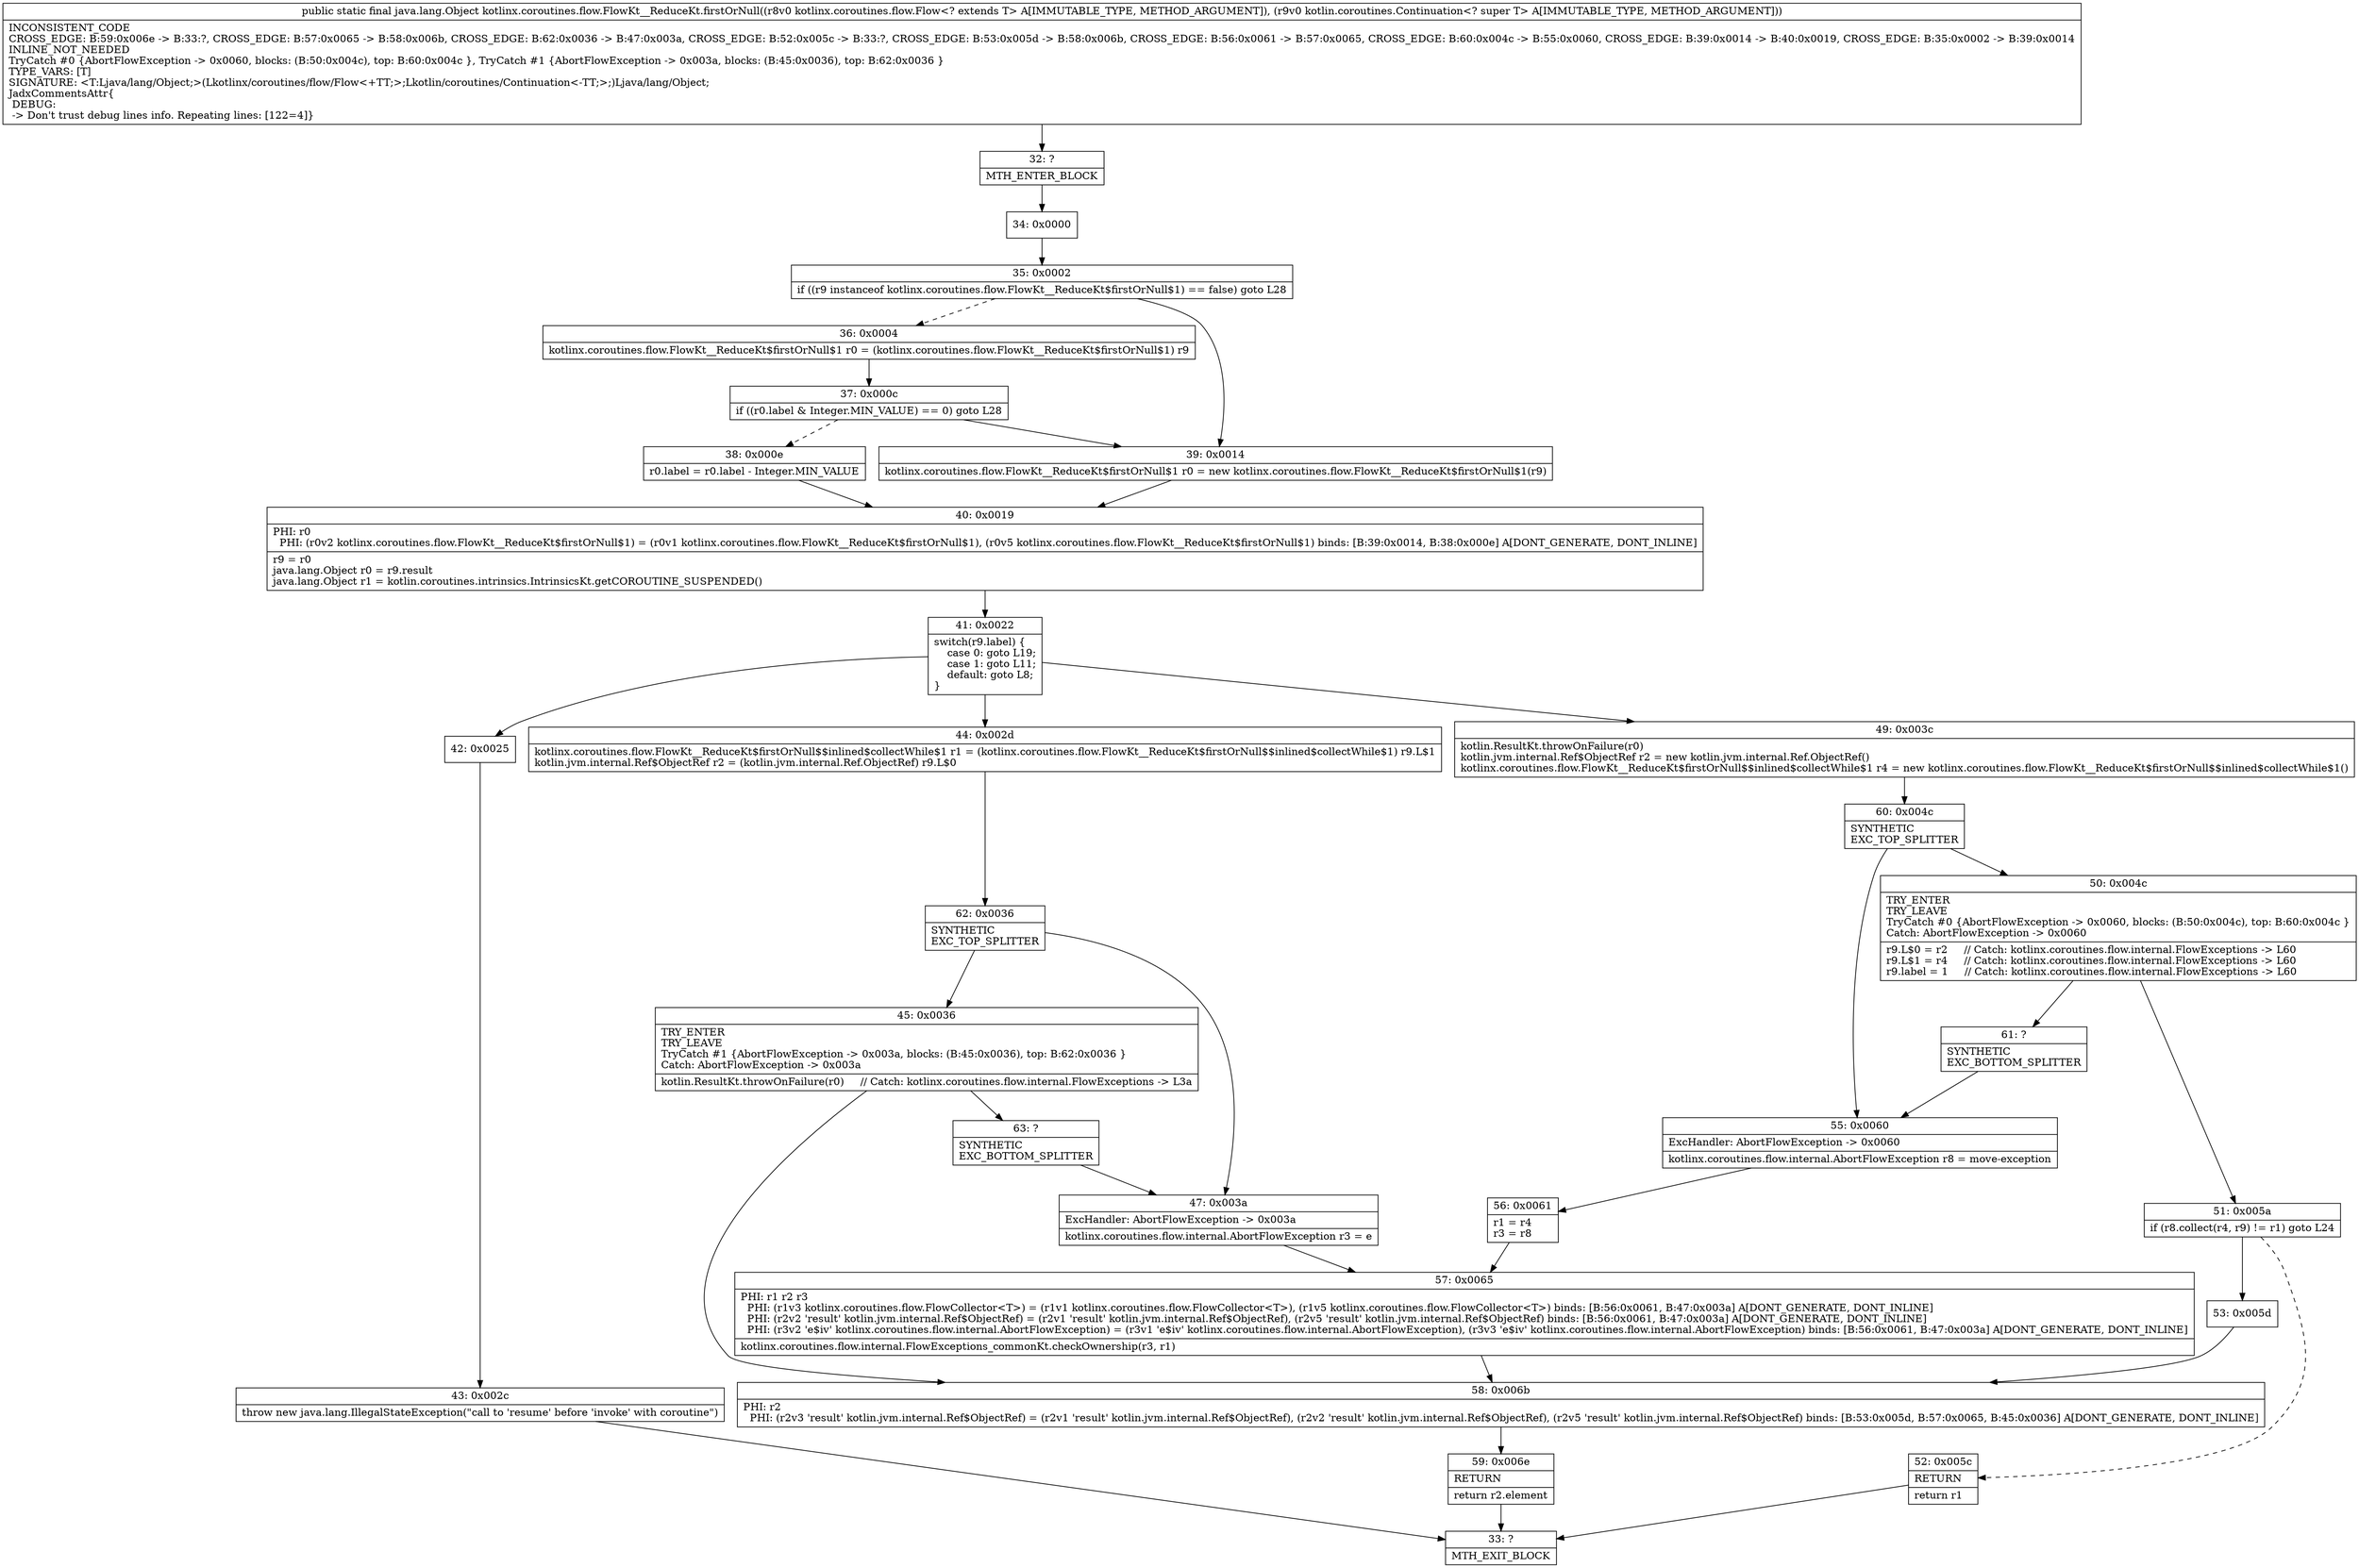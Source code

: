 digraph "CFG forkotlinx.coroutines.flow.FlowKt__ReduceKt.firstOrNull(Lkotlinx\/coroutines\/flow\/Flow;Lkotlin\/coroutines\/Continuation;)Ljava\/lang\/Object;" {
Node_32 [shape=record,label="{32\:\ ?|MTH_ENTER_BLOCK\l}"];
Node_34 [shape=record,label="{34\:\ 0x0000}"];
Node_35 [shape=record,label="{35\:\ 0x0002|if ((r9 instanceof kotlinx.coroutines.flow.FlowKt__ReduceKt$firstOrNull$1) == false) goto L28\l}"];
Node_36 [shape=record,label="{36\:\ 0x0004|kotlinx.coroutines.flow.FlowKt__ReduceKt$firstOrNull$1 r0 = (kotlinx.coroutines.flow.FlowKt__ReduceKt$firstOrNull$1) r9\l}"];
Node_37 [shape=record,label="{37\:\ 0x000c|if ((r0.label & Integer.MIN_VALUE) == 0) goto L28\l}"];
Node_38 [shape=record,label="{38\:\ 0x000e|r0.label = r0.label \- Integer.MIN_VALUE\l}"];
Node_40 [shape=record,label="{40\:\ 0x0019|PHI: r0 \l  PHI: (r0v2 kotlinx.coroutines.flow.FlowKt__ReduceKt$firstOrNull$1) = (r0v1 kotlinx.coroutines.flow.FlowKt__ReduceKt$firstOrNull$1), (r0v5 kotlinx.coroutines.flow.FlowKt__ReduceKt$firstOrNull$1) binds: [B:39:0x0014, B:38:0x000e] A[DONT_GENERATE, DONT_INLINE]\l|r9 = r0\ljava.lang.Object r0 = r9.result\ljava.lang.Object r1 = kotlin.coroutines.intrinsics.IntrinsicsKt.getCOROUTINE_SUSPENDED()\l}"];
Node_41 [shape=record,label="{41\:\ 0x0022|switch(r9.label) \{\l    case 0: goto L19;\l    case 1: goto L11;\l    default: goto L8;\l\}\l}"];
Node_42 [shape=record,label="{42\:\ 0x0025}"];
Node_43 [shape=record,label="{43\:\ 0x002c|throw new java.lang.IllegalStateException(\"call to 'resume' before 'invoke' with coroutine\")\l}"];
Node_33 [shape=record,label="{33\:\ ?|MTH_EXIT_BLOCK\l}"];
Node_44 [shape=record,label="{44\:\ 0x002d|kotlinx.coroutines.flow.FlowKt__ReduceKt$firstOrNull$$inlined$collectWhile$1 r1 = (kotlinx.coroutines.flow.FlowKt__ReduceKt$firstOrNull$$inlined$collectWhile$1) r9.L$1\lkotlin.jvm.internal.Ref$ObjectRef r2 = (kotlin.jvm.internal.Ref.ObjectRef) r9.L$0\l}"];
Node_62 [shape=record,label="{62\:\ 0x0036|SYNTHETIC\lEXC_TOP_SPLITTER\l}"];
Node_45 [shape=record,label="{45\:\ 0x0036|TRY_ENTER\lTRY_LEAVE\lTryCatch #1 \{AbortFlowException \-\> 0x003a, blocks: (B:45:0x0036), top: B:62:0x0036 \}\lCatch: AbortFlowException \-\> 0x003a\l|kotlin.ResultKt.throwOnFailure(r0)     \/\/ Catch: kotlinx.coroutines.flow.internal.FlowExceptions \-\> L3a\l}"];
Node_58 [shape=record,label="{58\:\ 0x006b|PHI: r2 \l  PHI: (r2v3 'result' kotlin.jvm.internal.Ref$ObjectRef) = (r2v1 'result' kotlin.jvm.internal.Ref$ObjectRef), (r2v2 'result' kotlin.jvm.internal.Ref$ObjectRef), (r2v5 'result' kotlin.jvm.internal.Ref$ObjectRef) binds: [B:53:0x005d, B:57:0x0065, B:45:0x0036] A[DONT_GENERATE, DONT_INLINE]\l}"];
Node_59 [shape=record,label="{59\:\ 0x006e|RETURN\l|return r2.element\l}"];
Node_63 [shape=record,label="{63\:\ ?|SYNTHETIC\lEXC_BOTTOM_SPLITTER\l}"];
Node_47 [shape=record,label="{47\:\ 0x003a|ExcHandler: AbortFlowException \-\> 0x003a\l|kotlinx.coroutines.flow.internal.AbortFlowException r3 = e\l}"];
Node_57 [shape=record,label="{57\:\ 0x0065|PHI: r1 r2 r3 \l  PHI: (r1v3 kotlinx.coroutines.flow.FlowCollector\<T\>) = (r1v1 kotlinx.coroutines.flow.FlowCollector\<T\>), (r1v5 kotlinx.coroutines.flow.FlowCollector\<T\>) binds: [B:56:0x0061, B:47:0x003a] A[DONT_GENERATE, DONT_INLINE]\l  PHI: (r2v2 'result' kotlin.jvm.internal.Ref$ObjectRef) = (r2v1 'result' kotlin.jvm.internal.Ref$ObjectRef), (r2v5 'result' kotlin.jvm.internal.Ref$ObjectRef) binds: [B:56:0x0061, B:47:0x003a] A[DONT_GENERATE, DONT_INLINE]\l  PHI: (r3v2 'e$iv' kotlinx.coroutines.flow.internal.AbortFlowException) = (r3v1 'e$iv' kotlinx.coroutines.flow.internal.AbortFlowException), (r3v3 'e$iv' kotlinx.coroutines.flow.internal.AbortFlowException) binds: [B:56:0x0061, B:47:0x003a] A[DONT_GENERATE, DONT_INLINE]\l|kotlinx.coroutines.flow.internal.FlowExceptions_commonKt.checkOwnership(r3, r1)\l}"];
Node_49 [shape=record,label="{49\:\ 0x003c|kotlin.ResultKt.throwOnFailure(r0)\lkotlin.jvm.internal.Ref$ObjectRef r2 = new kotlin.jvm.internal.Ref.ObjectRef()\lkotlinx.coroutines.flow.FlowKt__ReduceKt$firstOrNull$$inlined$collectWhile$1 r4 = new kotlinx.coroutines.flow.FlowKt__ReduceKt$firstOrNull$$inlined$collectWhile$1()\l}"];
Node_60 [shape=record,label="{60\:\ 0x004c|SYNTHETIC\lEXC_TOP_SPLITTER\l}"];
Node_50 [shape=record,label="{50\:\ 0x004c|TRY_ENTER\lTRY_LEAVE\lTryCatch #0 \{AbortFlowException \-\> 0x0060, blocks: (B:50:0x004c), top: B:60:0x004c \}\lCatch: AbortFlowException \-\> 0x0060\l|r9.L$0 = r2     \/\/ Catch: kotlinx.coroutines.flow.internal.FlowExceptions \-\> L60\lr9.L$1 = r4     \/\/ Catch: kotlinx.coroutines.flow.internal.FlowExceptions \-\> L60\lr9.label = 1     \/\/ Catch: kotlinx.coroutines.flow.internal.FlowExceptions \-\> L60\l}"];
Node_51 [shape=record,label="{51\:\ 0x005a|if (r8.collect(r4, r9) != r1) goto L24\l}"];
Node_52 [shape=record,label="{52\:\ 0x005c|RETURN\l|return r1\l}"];
Node_53 [shape=record,label="{53\:\ 0x005d}"];
Node_61 [shape=record,label="{61\:\ ?|SYNTHETIC\lEXC_BOTTOM_SPLITTER\l}"];
Node_55 [shape=record,label="{55\:\ 0x0060|ExcHandler: AbortFlowException \-\> 0x0060\l|kotlinx.coroutines.flow.internal.AbortFlowException r8 = move\-exception\l}"];
Node_56 [shape=record,label="{56\:\ 0x0061|r1 = r4\lr3 = r8\l}"];
Node_39 [shape=record,label="{39\:\ 0x0014|kotlinx.coroutines.flow.FlowKt__ReduceKt$firstOrNull$1 r0 = new kotlinx.coroutines.flow.FlowKt__ReduceKt$firstOrNull$1(r9)\l}"];
MethodNode[shape=record,label="{public static final java.lang.Object kotlinx.coroutines.flow.FlowKt__ReduceKt.firstOrNull((r8v0 kotlinx.coroutines.flow.Flow\<? extends T\> A[IMMUTABLE_TYPE, METHOD_ARGUMENT]), (r9v0 kotlin.coroutines.Continuation\<? super T\> A[IMMUTABLE_TYPE, METHOD_ARGUMENT]))  | INCONSISTENT_CODE\lCROSS_EDGE: B:59:0x006e \-\> B:33:?, CROSS_EDGE: B:57:0x0065 \-\> B:58:0x006b, CROSS_EDGE: B:62:0x0036 \-\> B:47:0x003a, CROSS_EDGE: B:52:0x005c \-\> B:33:?, CROSS_EDGE: B:53:0x005d \-\> B:58:0x006b, CROSS_EDGE: B:56:0x0061 \-\> B:57:0x0065, CROSS_EDGE: B:60:0x004c \-\> B:55:0x0060, CROSS_EDGE: B:39:0x0014 \-\> B:40:0x0019, CROSS_EDGE: B:35:0x0002 \-\> B:39:0x0014\lINLINE_NOT_NEEDED\lTryCatch #0 \{AbortFlowException \-\> 0x0060, blocks: (B:50:0x004c), top: B:60:0x004c \}, TryCatch #1 \{AbortFlowException \-\> 0x003a, blocks: (B:45:0x0036), top: B:62:0x0036 \}\lTYPE_VARS: [T]\lSIGNATURE: \<T:Ljava\/lang\/Object;\>(Lkotlinx\/coroutines\/flow\/Flow\<+TT;\>;Lkotlin\/coroutines\/Continuation\<\-TT;\>;)Ljava\/lang\/Object;\lJadxCommentsAttr\{\l DEBUG: \l \-\> Don't trust debug lines info. Repeating lines: [122=4]\}\l}"];
MethodNode -> Node_32;Node_32 -> Node_34;
Node_34 -> Node_35;
Node_35 -> Node_36[style=dashed];
Node_35 -> Node_39;
Node_36 -> Node_37;
Node_37 -> Node_38[style=dashed];
Node_37 -> Node_39;
Node_38 -> Node_40;
Node_40 -> Node_41;
Node_41 -> Node_42;
Node_41 -> Node_44;
Node_41 -> Node_49;
Node_42 -> Node_43;
Node_43 -> Node_33;
Node_44 -> Node_62;
Node_62 -> Node_45;
Node_62 -> Node_47;
Node_45 -> Node_58;
Node_45 -> Node_63;
Node_58 -> Node_59;
Node_59 -> Node_33;
Node_63 -> Node_47;
Node_47 -> Node_57;
Node_57 -> Node_58;
Node_49 -> Node_60;
Node_60 -> Node_50;
Node_60 -> Node_55;
Node_50 -> Node_51;
Node_50 -> Node_61;
Node_51 -> Node_52[style=dashed];
Node_51 -> Node_53;
Node_52 -> Node_33;
Node_53 -> Node_58;
Node_61 -> Node_55;
Node_55 -> Node_56;
Node_56 -> Node_57;
Node_39 -> Node_40;
}


